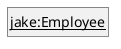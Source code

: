 @startuml
skinparam classAttributeIconSize 0
skinparam roundCorner 0
skinparam shadowing false
hide circle
hide empty members
class e as "<u>jake:Employee</u>"
@enduml
